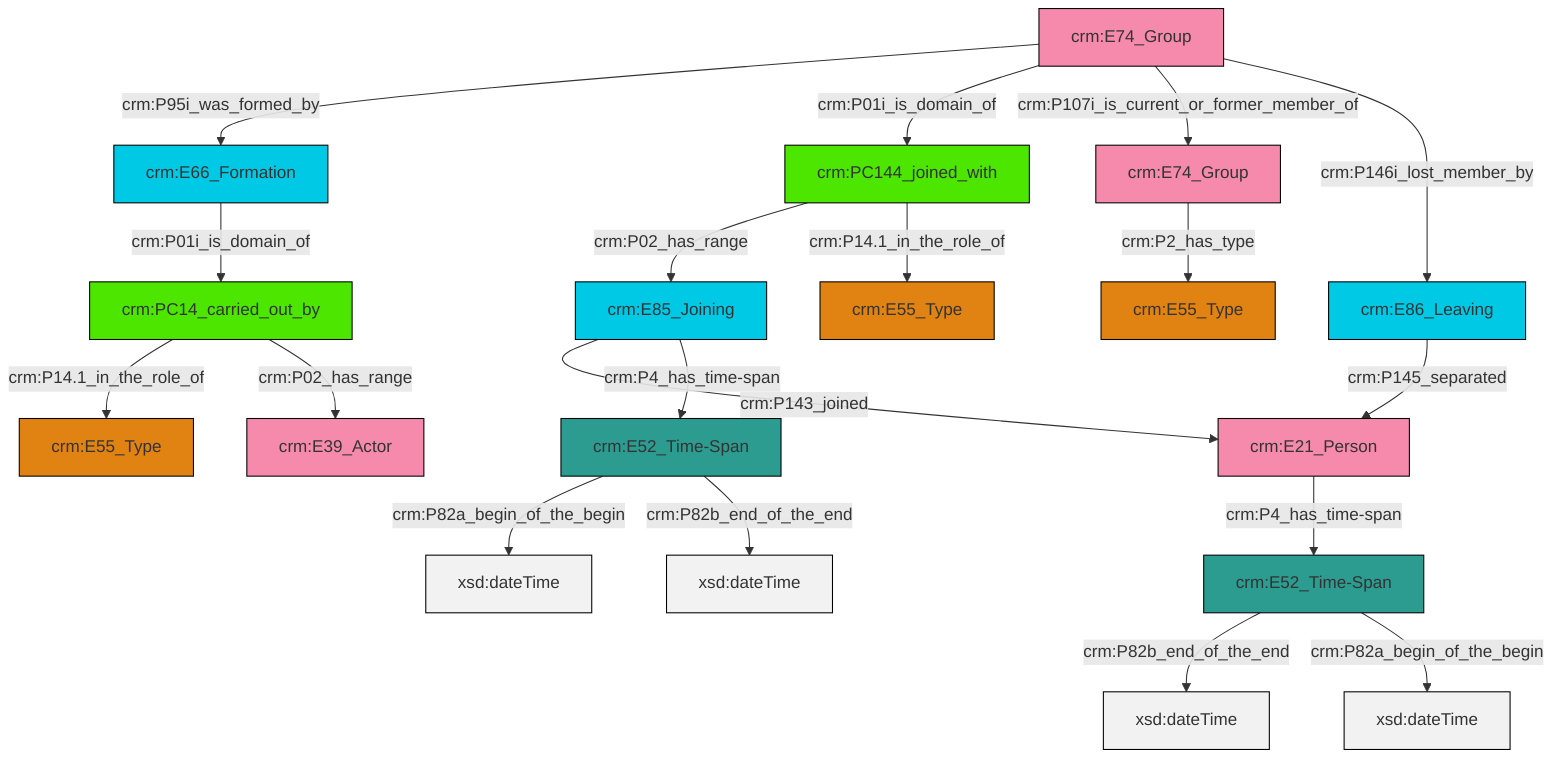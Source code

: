 graph TD
classDef Literal fill:#f2f2f2,stroke:#000000;
classDef CRM_Entity fill:#FFFFFF,stroke:#000000;
classDef Temporal_Entity fill:#00C9E6, stroke:#000000;
classDef Type fill:#E18312, stroke:#000000;
classDef Time-Span fill:#2C9C91, stroke:#000000;
classDef Appellation fill:#FFEB7F, stroke:#000000;
classDef Place fill:#008836, stroke:#000000;
classDef Persistent_Item fill:#B266B2, stroke:#000000;
classDef Conceptual_Object fill:#FFD700, stroke:#000000;
classDef Physical_Thing fill:#D2B48C, stroke:#000000;
classDef Actor fill:#f58aad, stroke:#000000;
classDef PC_Classes fill:#4ce600, stroke:#000000;
classDef Multi fill:#cccccc,stroke:#000000;

2["crm:PC144_joined_with"]:::PC_Classes -->|crm:P02_has_range| 3["crm:E85_Joining"]:::Temporal_Entity
5["crm:E52_Time-Span"]:::Time-Span -->|crm:P82a_begin_of_the_begin| 6[xsd:dateTime]:::Literal
9["crm:E74_Group"]:::Actor -->|crm:P2_has_type| 10["crm:E55_Type"]:::Type
11["crm:E86_Leaving"]:::Temporal_Entity -->|crm:P145_separated| 12["crm:E21_Person"]:::Actor
3["crm:E85_Joining"]:::Temporal_Entity -->|crm:P143_joined| 12["crm:E21_Person"]:::Actor
3["crm:E85_Joining"]:::Temporal_Entity -->|crm:P4_has_time-span| 5["crm:E52_Time-Span"]:::Time-Span
18["crm:E74_Group"]:::Actor -->|crm:P95i_was_formed_by| 19["crm:E66_Formation"]:::Temporal_Entity
5["crm:E52_Time-Span"]:::Time-Span -->|crm:P82b_end_of_the_end| 22[xsd:dateTime]:::Literal
19["crm:E66_Formation"]:::Temporal_Entity -->|crm:P01i_is_domain_of| 16["crm:PC14_carried_out_by"]:::PC_Classes
18["crm:E74_Group"]:::Actor -->|crm:P01i_is_domain_of| 2["crm:PC144_joined_with"]:::PC_Classes
12["crm:E21_Person"]:::Actor -->|crm:P4_has_time-span| 7["crm:E52_Time-Span"]:::Time-Span
18["crm:E74_Group"]:::Actor -->|crm:P107i_is_current_or_former_member_of| 9["crm:E74_Group"]:::Actor
16["crm:PC14_carried_out_by"]:::PC_Classes -->|crm:P14.1_in_the_role_of| 24["crm:E55_Type"]:::Type
18["crm:E74_Group"]:::Actor -->|crm:P146i_lost_member_by| 11["crm:E86_Leaving"]:::Temporal_Entity
7["crm:E52_Time-Span"]:::Time-Span -->|crm:P82b_end_of_the_end| 28[xsd:dateTime]:::Literal
2["crm:PC144_joined_with"]:::PC_Classes -->|crm:P14.1_in_the_role_of| 0["crm:E55_Type"]:::Type
16["crm:PC14_carried_out_by"]:::PC_Classes -->|crm:P02_has_range| 31["crm:E39_Actor"]:::Actor
7["crm:E52_Time-Span"]:::Time-Span -->|crm:P82a_begin_of_the_begin| 32[xsd:dateTime]:::Literal